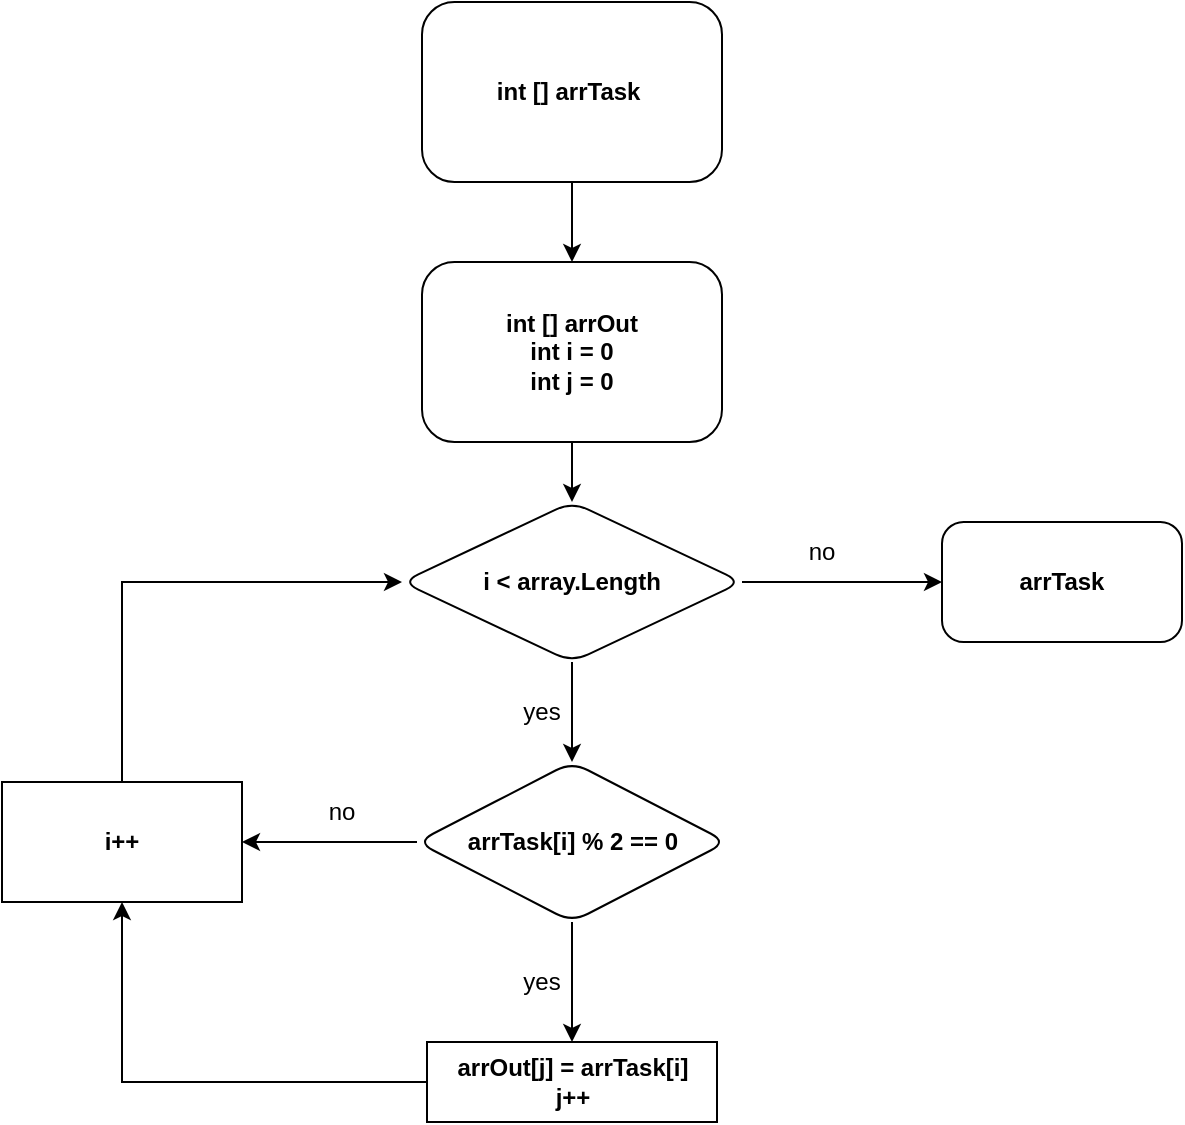 <mxfile version="16.1.0" type="device"><diagram id="p_CGRk1R2od8jc5S3-bX" name="Page-1"><mxGraphModel dx="946" dy="649" grid="1" gridSize="10" guides="1" tooltips="1" connect="1" arrows="1" fold="1" page="1" pageScale="1" pageWidth="827" pageHeight="1169" math="0" shadow="0"><root><mxCell id="0"/><mxCell id="1" parent="0"/><mxCell id="wIcRYs2btR2MMzEreLTS-3" value="" style="edgeStyle=orthogonalEdgeStyle;rounded=0;orthogonalLoop=1;jettySize=auto;html=1;" edge="1" parent="1" source="wIcRYs2btR2MMzEreLTS-1" target="wIcRYs2btR2MMzEreLTS-2"><mxGeometry relative="1" as="geometry"/></mxCell><mxCell id="wIcRYs2btR2MMzEreLTS-1" value="int [] arrTask&amp;nbsp;" style="rounded=1;whiteSpace=wrap;html=1;fontStyle=1;arcSize=18;" vertex="1" parent="1"><mxGeometry x="310" y="80" width="150" height="90" as="geometry"/></mxCell><mxCell id="wIcRYs2btR2MMzEreLTS-5" value="" style="edgeStyle=orthogonalEdgeStyle;rounded=0;orthogonalLoop=1;jettySize=auto;html=1;" edge="1" parent="1" source="wIcRYs2btR2MMzEreLTS-2" target="wIcRYs2btR2MMzEreLTS-4"><mxGeometry relative="1" as="geometry"/></mxCell><mxCell id="wIcRYs2btR2MMzEreLTS-2" value="int [] arrOut&lt;br&gt;int i = 0&lt;br&gt;int j = 0" style="rounded=1;whiteSpace=wrap;html=1;fontStyle=1;arcSize=18;" vertex="1" parent="1"><mxGeometry x="310" y="210" width="150" height="90" as="geometry"/></mxCell><mxCell id="wIcRYs2btR2MMzEreLTS-7" value="" style="edgeStyle=orthogonalEdgeStyle;rounded=0;orthogonalLoop=1;jettySize=auto;html=1;" edge="1" parent="1" source="wIcRYs2btR2MMzEreLTS-4" target="wIcRYs2btR2MMzEreLTS-6"><mxGeometry relative="1" as="geometry"/></mxCell><mxCell id="wIcRYs2btR2MMzEreLTS-10" value="" style="edgeStyle=orthogonalEdgeStyle;rounded=0;orthogonalLoop=1;jettySize=auto;html=1;" edge="1" parent="1" source="wIcRYs2btR2MMzEreLTS-4" target="wIcRYs2btR2MMzEreLTS-9"><mxGeometry relative="1" as="geometry"/></mxCell><mxCell id="wIcRYs2btR2MMzEreLTS-4" value="i &amp;lt; array.Length" style="rhombus;whiteSpace=wrap;html=1;rounded=1;fontStyle=1;arcSize=18;" vertex="1" parent="1"><mxGeometry x="300" y="330" width="170" height="80" as="geometry"/></mxCell><mxCell id="wIcRYs2btR2MMzEreLTS-6" value="arrTask" style="whiteSpace=wrap;html=1;rounded=1;fontStyle=1;arcSize=18;" vertex="1" parent="1"><mxGeometry x="570" y="340" width="120" height="60" as="geometry"/></mxCell><mxCell id="wIcRYs2btR2MMzEreLTS-13" value="" style="edgeStyle=orthogonalEdgeStyle;rounded=0;orthogonalLoop=1;jettySize=auto;html=1;" edge="1" parent="1" source="wIcRYs2btR2MMzEreLTS-9" target="wIcRYs2btR2MMzEreLTS-12"><mxGeometry relative="1" as="geometry"/></mxCell><mxCell id="wIcRYs2btR2MMzEreLTS-9" value="arrTask[i] % 2 == 0" style="rhombus;whiteSpace=wrap;html=1;rounded=1;fontStyle=1;arcSize=18;" vertex="1" parent="1"><mxGeometry x="307.5" y="460" width="155" height="80" as="geometry"/></mxCell><mxCell id="wIcRYs2btR2MMzEreLTS-11" value="yes" style="text;html=1;strokeColor=none;fillColor=none;align=center;verticalAlign=middle;whiteSpace=wrap;rounded=0;" vertex="1" parent="1"><mxGeometry x="340" y="420" width="60" height="30" as="geometry"/></mxCell><mxCell id="wIcRYs2btR2MMzEreLTS-16" value="" style="edgeStyle=orthogonalEdgeStyle;rounded=0;orthogonalLoop=1;jettySize=auto;html=1;" edge="1" parent="1" source="wIcRYs2btR2MMzEreLTS-12" target="wIcRYs2btR2MMzEreLTS-15"><mxGeometry relative="1" as="geometry"/></mxCell><mxCell id="wIcRYs2btR2MMzEreLTS-12" value="arrOut[j] = arrTask[i]&lt;br&gt;j++" style="whiteSpace=wrap;html=1;rounded=1;fontStyle=1;arcSize=0;" vertex="1" parent="1"><mxGeometry x="312.5" y="600" width="145" height="40" as="geometry"/></mxCell><mxCell id="wIcRYs2btR2MMzEreLTS-14" value="yes" style="text;html=1;strokeColor=none;fillColor=none;align=center;verticalAlign=middle;whiteSpace=wrap;rounded=0;" vertex="1" parent="1"><mxGeometry x="340" y="554.5" width="60" height="30" as="geometry"/></mxCell><mxCell id="wIcRYs2btR2MMzEreLTS-15" value="i++" style="whiteSpace=wrap;html=1;rounded=1;fontStyle=1;arcSize=0;" vertex="1" parent="1"><mxGeometry x="100" y="470" width="120" height="60" as="geometry"/></mxCell><mxCell id="wIcRYs2btR2MMzEreLTS-17" value="" style="endArrow=classic;html=1;rounded=0;" edge="1" parent="1" source="wIcRYs2btR2MMzEreLTS-9"><mxGeometry width="50" height="50" relative="1" as="geometry"><mxPoint x="390" y="400" as="sourcePoint"/><mxPoint x="220" y="500" as="targetPoint"/><Array as="points"><mxPoint x="220" y="500"/></Array></mxGeometry></mxCell><mxCell id="wIcRYs2btR2MMzEreLTS-20" value="no" style="text;html=1;strokeColor=none;fillColor=none;align=center;verticalAlign=middle;whiteSpace=wrap;rounded=0;" vertex="1" parent="1"><mxGeometry x="240" y="470" width="60" height="30" as="geometry"/></mxCell><mxCell id="wIcRYs2btR2MMzEreLTS-21" value="no" style="text;html=1;strokeColor=none;fillColor=none;align=center;verticalAlign=middle;whiteSpace=wrap;rounded=0;" vertex="1" parent="1"><mxGeometry x="480" y="340" width="60" height="30" as="geometry"/></mxCell><mxCell id="wIcRYs2btR2MMzEreLTS-22" value="" style="endArrow=classic;html=1;rounded=0;exitX=0.5;exitY=0;exitDx=0;exitDy=0;" edge="1" parent="1" source="wIcRYs2btR2MMzEreLTS-15"><mxGeometry width="50" height="50" relative="1" as="geometry"><mxPoint x="390" y="400" as="sourcePoint"/><mxPoint x="300" y="370" as="targetPoint"/><Array as="points"><mxPoint x="160" y="370"/></Array></mxGeometry></mxCell></root></mxGraphModel></diagram></mxfile>